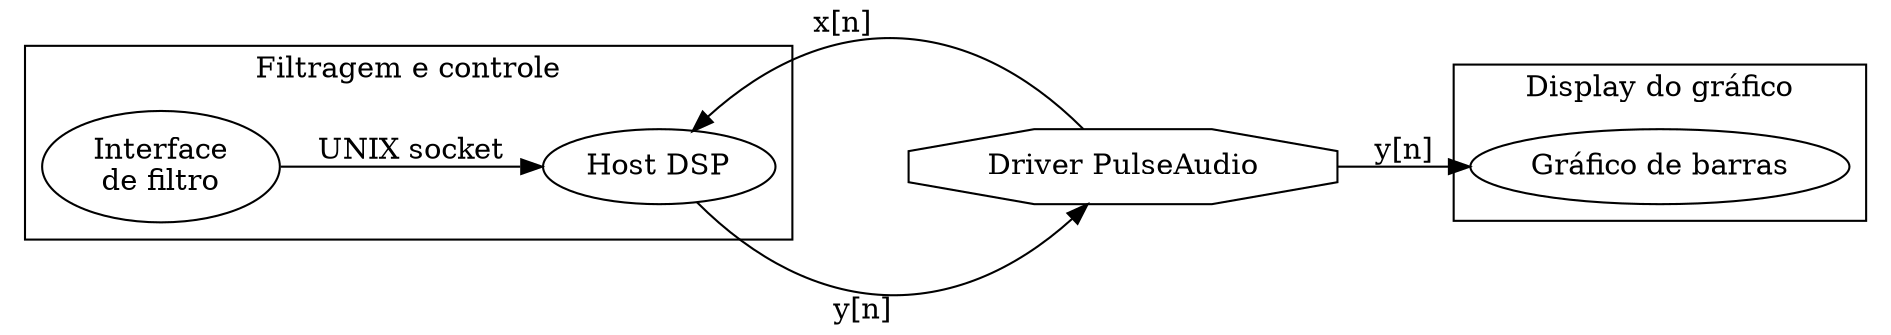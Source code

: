 digraph{
    rankdir=LR
    subgraph cluster_b{
        label="Display do gráfico"
        g[label="Gráfico de barras"]
    }

    param[label="Interface\nde filtro"]

    dsp[label="Host DSP"]
    pulse[shape=octagon label="Driver PulseAudio"]

    subgraph cluster_a{
        label="Filtragem e controle"
        dsp;param
    }

    pulse:nw->dsp:ne[label="x[n]"]
    dsp:se->pulse:sw[xlabel="y[n]"]
    pulse->g[label="y[n]"]
    param->dsp[label="UNIX socket"]
}